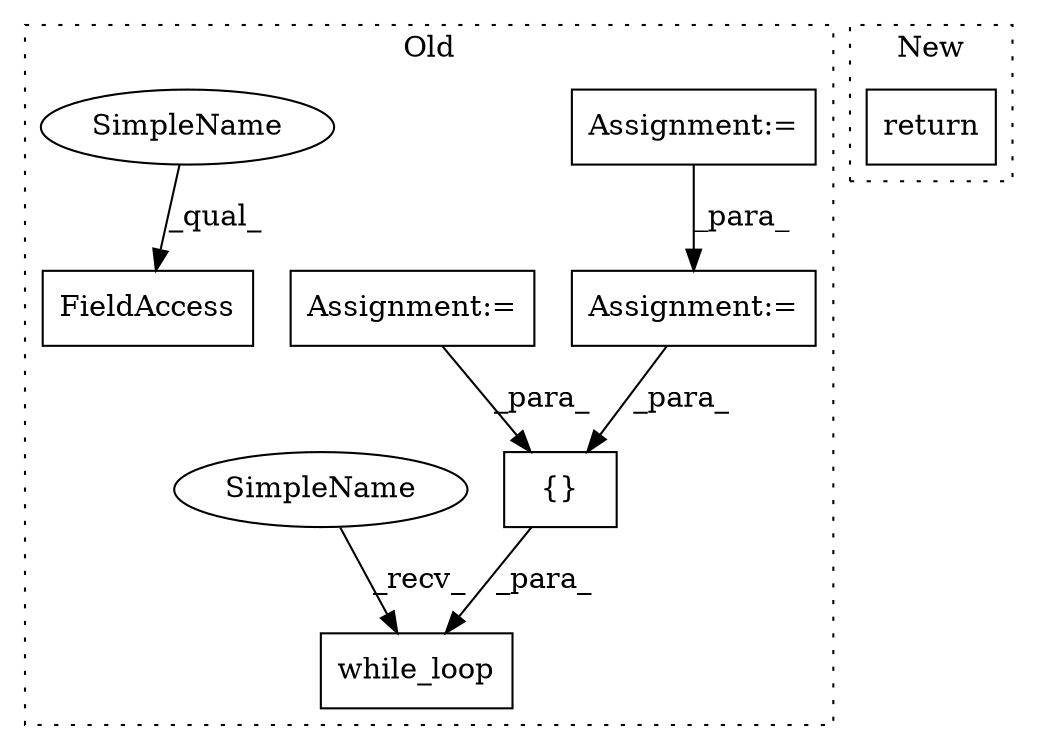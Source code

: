 digraph G {
subgraph cluster0 {
1 [label="while_loop" a="32" s="2910,3062" l="11,1" shape="box"];
3 [label="Assignment:=" a="7" s="2367" l="10" shape="box"];
4 [label="Assignment:=" a="7" s="2406" l="12" shape="box"];
5 [label="{}" a="4" s="2989,3020" l="1,1" shape="box"];
6 [label="FieldAccess" a="22" s="2785" l="16" shape="box"];
7 [label="Assignment:=" a="7" s="2756" l="1" shape="box"];
8 [label="SimpleName" a="42" s="2785" l="10" shape="ellipse"];
9 [label="SimpleName" a="42" s="2899" l="10" shape="ellipse"];
label = "Old";
style="dotted";
}
subgraph cluster1 {
2 [label="return" a="41" s="2462" l="7" shape="box"];
label = "New";
style="dotted";
}
3 -> 7 [label="_para_"];
4 -> 5 [label="_para_"];
5 -> 1 [label="_para_"];
7 -> 5 [label="_para_"];
8 -> 6 [label="_qual_"];
9 -> 1 [label="_recv_"];
}